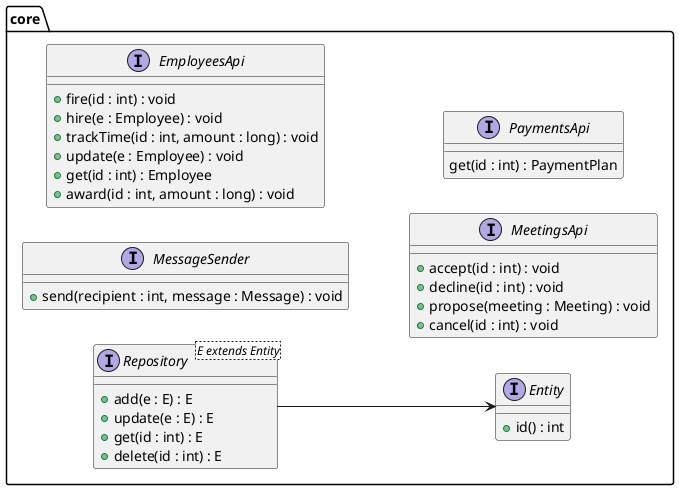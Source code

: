 @startuml
left to right direction

package "core" {

interface Entity {
  + id() : int
}

interface MessageSender {
  + send(recipient : int, message : Message) : void
}

interface Repository<E extends Entity> {
  + add(e : E) : E
  + update(e : E) : E
  + get(id : int) : E
  + delete(id : int) : E
}

interface EmployeesApi {
  + fire(id : int) : void
  + hire(e : Employee) : void
  + trackTime(id : int, amount : long) : void
  + update(e : Employee) : void
  + get(id : int) : Employee
  + award(id : int, amount : long) : void
}

interface MeetingsApi {
  + accept(id : int) : void
  + decline(id : int) : void
  + propose(meeting : Meeting) : void
  + cancel(id : int) : void
}

interface PaymentsApi {
  get(id : int) : PaymentPlan
}

Repository --> Entity
}

@enduml